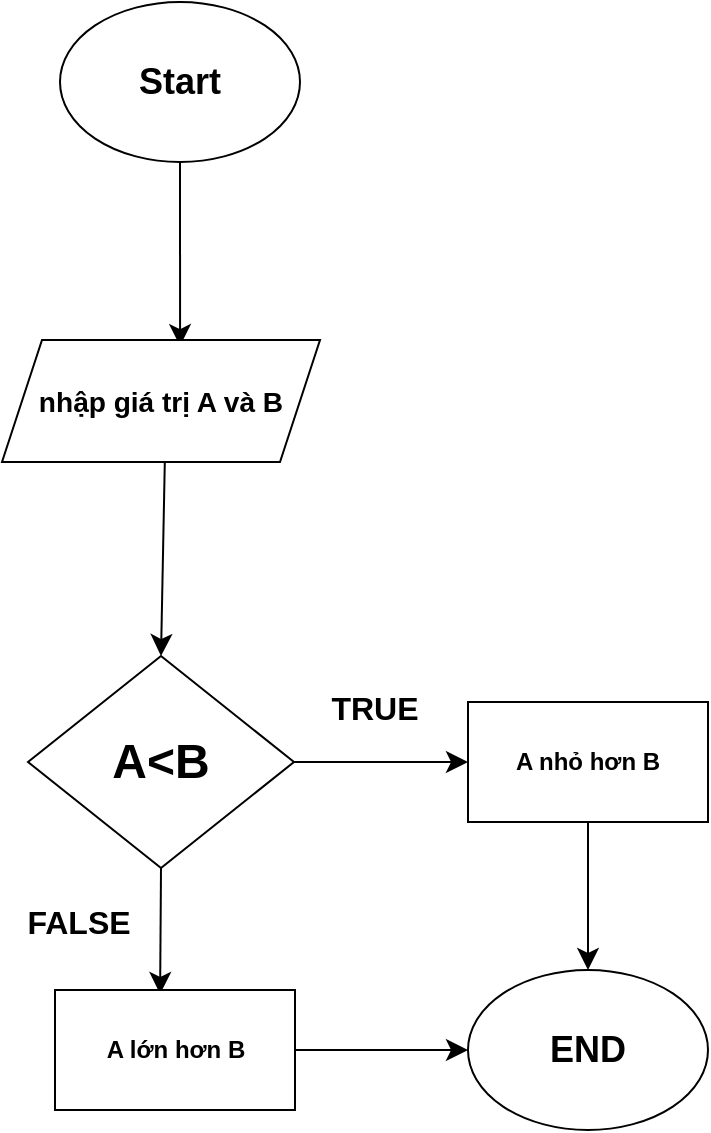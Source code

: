 <mxfile version="24.8.6">
  <diagram name="Trang-1" id="v6xdfToYWBkkXOWFKyCw">
    <mxGraphModel dx="1621" dy="1209" grid="0" gridSize="10" guides="1" tooltips="1" connect="1" arrows="1" fold="1" page="0" pageScale="1" pageWidth="827" pageHeight="1169" math="0" shadow="0">
      <root>
        <mxCell id="0" />
        <mxCell id="1" parent="0" />
        <mxCell id="FSBIqKMhziDPXwm6GrYP-2" value="&lt;h2&gt;&lt;b&gt;Start&lt;/b&gt;&lt;/h2&gt;" style="ellipse;whiteSpace=wrap;html=1;" vertex="1" parent="1">
          <mxGeometry x="-153" y="-366" width="120" height="80" as="geometry" />
        </mxCell>
        <mxCell id="FSBIqKMhziDPXwm6GrYP-84" value="" style="endArrow=classic;html=1;rounded=0;fontSize=12;startSize=8;endSize=8;curved=1;exitX=0.5;exitY=1;exitDx=0;exitDy=0;entryX=0.56;entryY=0.05;entryDx=0;entryDy=0;entryPerimeter=0;" edge="1" parent="1" source="FSBIqKMhziDPXwm6GrYP-2" target="FSBIqKMhziDPXwm6GrYP-85">
          <mxGeometry width="50" height="50" relative="1" as="geometry">
            <mxPoint x="117" y="125" as="sourcePoint" />
            <mxPoint x="113" y="-42" as="targetPoint" />
          </mxGeometry>
        </mxCell>
        <mxCell id="FSBIqKMhziDPXwm6GrYP-85" value="&lt;h3&gt;&lt;b&gt;nhập giá trị A và B&lt;/b&gt;&lt;/h3&gt;" style="shape=parallelogram;perimeter=parallelogramPerimeter;whiteSpace=wrap;html=1;fixedSize=1;" vertex="1" parent="1">
          <mxGeometry x="-182" y="-197" width="159" height="61" as="geometry" />
        </mxCell>
        <mxCell id="FSBIqKMhziDPXwm6GrYP-86" value="" style="endArrow=classic;html=1;rounded=0;fontSize=12;startSize=8;endSize=8;curved=1;entryX=0.5;entryY=0;entryDx=0;entryDy=0;exitX=0.568;exitY=0.939;exitDx=0;exitDy=0;exitPerimeter=0;" edge="1" parent="1" target="FSBIqKMhziDPXwm6GrYP-89">
          <mxGeometry width="50" height="50" relative="1" as="geometry">
            <mxPoint x="-100.598" y="-136.001" as="sourcePoint" />
            <mxPoint x="-104.41" y="-35.28" as="targetPoint" />
          </mxGeometry>
        </mxCell>
        <mxCell id="FSBIqKMhziDPXwm6GrYP-89" value="&lt;h1&gt;&lt;b&gt;A&amp;lt;B&lt;/b&gt;&lt;/h1&gt;" style="rhombus;whiteSpace=wrap;html=1;" vertex="1" parent="1">
          <mxGeometry x="-169" y="-39" width="133" height="106" as="geometry" />
        </mxCell>
        <mxCell id="FSBIqKMhziDPXwm6GrYP-91" value="" style="endArrow=classic;html=1;rounded=0;fontSize=12;startSize=8;endSize=8;curved=1;exitX=1;exitY=0.5;exitDx=0;exitDy=0;entryX=0;entryY=0.5;entryDx=0;entryDy=0;" edge="1" parent="1" source="FSBIqKMhziDPXwm6GrYP-89" target="FSBIqKMhziDPXwm6GrYP-96">
          <mxGeometry width="50" height="50" relative="1" as="geometry">
            <mxPoint x="117" y="50" as="sourcePoint" />
            <mxPoint x="54" y="14" as="targetPoint" />
          </mxGeometry>
        </mxCell>
        <mxCell id="FSBIqKMhziDPXwm6GrYP-92" value="&lt;h2&gt;&lt;b&gt;END&lt;/b&gt;&lt;/h2&gt;" style="ellipse;whiteSpace=wrap;html=1;" vertex="1" parent="1">
          <mxGeometry x="51" y="118" width="120" height="80" as="geometry" />
        </mxCell>
        <mxCell id="FSBIqKMhziDPXwm6GrYP-93" value="" style="endArrow=classic;html=1;rounded=0;fontSize=12;startSize=8;endSize=8;curved=1;exitX=0.5;exitY=1;exitDx=0;exitDy=0;entryX=0.438;entryY=0.033;entryDx=0;entryDy=0;entryPerimeter=0;" edge="1" parent="1" source="FSBIqKMhziDPXwm6GrYP-89" target="FSBIqKMhziDPXwm6GrYP-98">
          <mxGeometry width="50" height="50" relative="1" as="geometry">
            <mxPoint x="190" y="157" as="sourcePoint" />
            <mxPoint x="-100" y="136" as="targetPoint" />
          </mxGeometry>
        </mxCell>
        <mxCell id="FSBIqKMhziDPXwm6GrYP-94" value="&lt;b&gt;TRUE&lt;/b&gt;" style="text;html=1;align=center;verticalAlign=middle;resizable=0;points=[];autosize=1;strokeColor=none;fillColor=none;fontSize=16;" vertex="1" parent="1">
          <mxGeometry x="-27" y="-29" width="62" height="31" as="geometry" />
        </mxCell>
        <mxCell id="FSBIqKMhziDPXwm6GrYP-95" value="&lt;b&gt;FALSE&lt;/b&gt;" style="text;html=1;align=center;verticalAlign=middle;resizable=0;points=[];autosize=1;strokeColor=none;fillColor=none;fontSize=16;" vertex="1" parent="1">
          <mxGeometry x="-179" y="78" width="70" height="31" as="geometry" />
        </mxCell>
        <mxCell id="FSBIqKMhziDPXwm6GrYP-96" value="&lt;b&gt;A nhỏ hơn B&lt;/b&gt;" style="rounded=0;whiteSpace=wrap;html=1;" vertex="1" parent="1">
          <mxGeometry x="51" y="-16" width="120" height="60" as="geometry" />
        </mxCell>
        <mxCell id="FSBIqKMhziDPXwm6GrYP-98" value="&lt;b&gt;A lớn hơn B&lt;/b&gt;" style="rounded=0;whiteSpace=wrap;html=1;" vertex="1" parent="1">
          <mxGeometry x="-155.5" y="128" width="120" height="60" as="geometry" />
        </mxCell>
        <mxCell id="FSBIqKMhziDPXwm6GrYP-100" value="" style="endArrow=classic;html=1;rounded=0;fontSize=12;startSize=8;endSize=8;curved=1;exitX=0.5;exitY=1;exitDx=0;exitDy=0;entryX=0.5;entryY=0;entryDx=0;entryDy=0;" edge="1" parent="1" source="FSBIqKMhziDPXwm6GrYP-96" target="FSBIqKMhziDPXwm6GrYP-92">
          <mxGeometry width="50" height="50" relative="1" as="geometry">
            <mxPoint x="113" y="49" as="sourcePoint" />
            <mxPoint x="114" y="126" as="targetPoint" />
          </mxGeometry>
        </mxCell>
        <mxCell id="FSBIqKMhziDPXwm6GrYP-102" value="" style="endArrow=classic;html=1;rounded=0;fontSize=12;startSize=8;endSize=8;curved=1;exitX=1;exitY=0.5;exitDx=0;exitDy=0;entryX=0;entryY=0.5;entryDx=0;entryDy=0;" edge="1" parent="1" source="FSBIqKMhziDPXwm6GrYP-98" target="FSBIqKMhziDPXwm6GrYP-92">
          <mxGeometry width="50" height="50" relative="1" as="geometry">
            <mxPoint x="121" y="54" as="sourcePoint" />
            <mxPoint x="121" y="138" as="targetPoint" />
          </mxGeometry>
        </mxCell>
      </root>
    </mxGraphModel>
  </diagram>
</mxfile>
